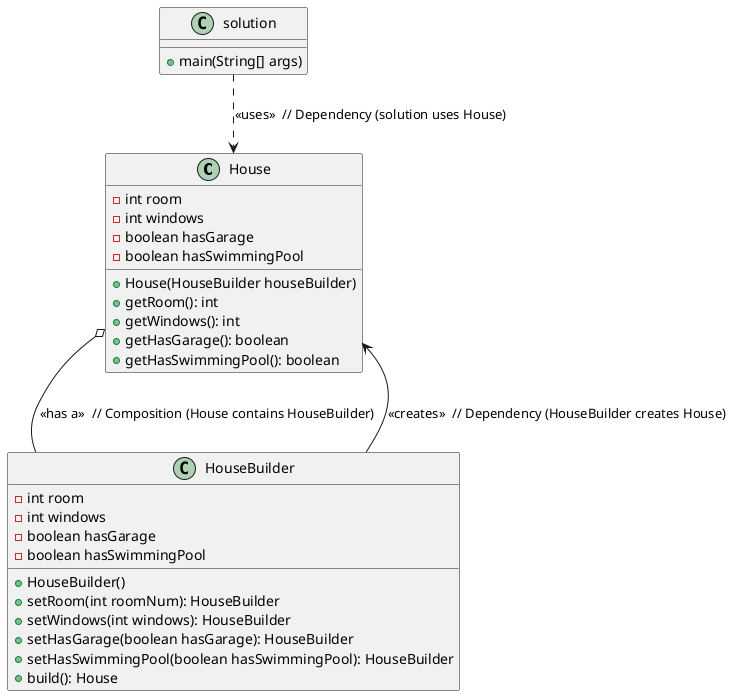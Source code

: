 @startuml

class House {
    - int room
    - int windows
    - boolean hasGarage
    - boolean hasSwimmingPool

    + House(HouseBuilder houseBuilder)
    + getRoom(): int
    + getWindows(): int
    + getHasGarage(): boolean
    + getHasSwimmingPool(): boolean
}

class HouseBuilder {
    - int room
    - int windows
    - boolean hasGarage
    - boolean hasSwimmingPool

    + HouseBuilder()
    + setRoom(int roomNum): HouseBuilder
    + setWindows(int windows): HouseBuilder
    + setHasGarage(boolean hasGarage): HouseBuilder
    + setHasSwimmingPool(boolean hasSwimmingPool): HouseBuilder
    + build(): House
}

class solution {
    + main(String[] args)
}

"HouseBuilder" --> "House" : «creates»  // Dependency (HouseBuilder creates House)
"House" o-- "HouseBuilder" : «has a»  // Composition (House contains HouseBuilder)
"solution" ..> "House" : «uses»  // Dependency (solution uses House)

@enduml
